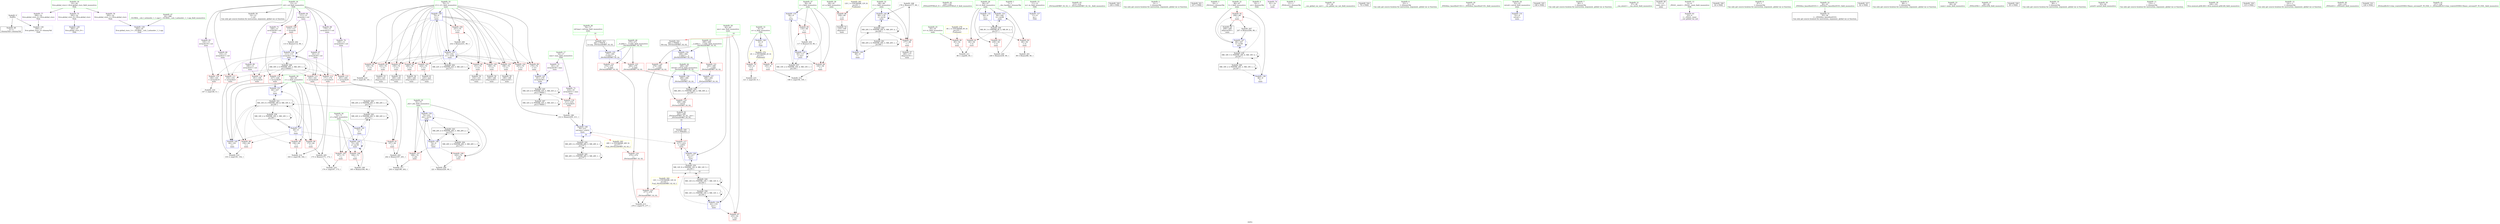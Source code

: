 digraph "SVFG" {
	label="SVFG";

	Node0x560ad7b80ac0 [shape=record,color=grey,label="{NodeID: 0\nNullPtr}"];
	Node0x560ad7b80ac0 -> Node0x560ad7ba68e0[style=solid];
	Node0x560ad7b80ac0 -> Node0x560ad7babd60[style=solid];
	Node0x560ad7bc6ec0 [shape=record,color=black,label="{NodeID: 263\nMR_24V_2 = PHI(MR_24V_3, MR_24V_1, )\npts\{73 \}\n}"];
	Node0x560ad7bc6ec0 -> Node0x560ad7bc05c0[style=dashed];
	Node0x560ad7bc6ec0 -> Node0x560ad7bc6ec0[style=dashed];
	Node0x560ad7ba61a0 [shape=record,color=red,label="{NodeID: 97\n159\<--70\n\<--i11\nmain\n}"];
	Node0x560ad7ba61a0 -> Node0x560ad7ba6f20[style=solid];
	Node0x560ad7b7ff70 [shape=record,color=green,label="{NodeID: 14\n8\<--10\nn\<--n_field_insensitive\nGlob }"];
	Node0x560ad7b7ff70 -> Node0x560ad7ba8260[style=solid];
	Node0x560ad7b7ff70 -> Node0x560ad7ba8330[style=solid];
	Node0x560ad7b7ff70 -> Node0x560ad7bab990[style=solid];
	Node0x560ad7ba5ce0 [shape=record,color=red,label="{NodeID: 111\n154\<--153\n\<--arrayidx21\nmain\n}"];
	Node0x560ad7ba5ce0 -> Node0x560ad7bb1900[style=solid];
	Node0x560ad7ba4700 [shape=record,color=green,label="{NodeID: 28\n60\<--61\na\<--a_field_insensitive\nmain\n}"];
	Node0x560ad7ba4700 -> Node0x560ad7ba88e0[style=solid];
	Node0x560ad7bb1600 [shape=record,color=grey,label="{NodeID: 208\n178 = Binary(177, 90, )\n}"];
	Node0x560ad7bb1600 -> Node0x560ad7bac750[style=solid];
	Node0x560ad7bab8c0 [shape=record,color=red,label="{NodeID: 125\n277\<--276\n\<--\n_ZSt3minIiERKT_S2_S2_\n}"];
	Node0x560ad7bab8c0 -> Node0x560ad7bb1d80[style=solid];
	Node0x560ad7ba5350 [shape=record,color=green,label="{NodeID: 42\n129\<--130\n_ZNSolsEPFRSoS_E\<--_ZNSolsEPFRSoS_E_field_insensitive\n}"];
	Node0x560ad7bac4e0 [shape=record,color=blue,label="{NodeID: 139\n68\<--9\nr\<--\nmain\n}"];
	Node0x560ad7bac4e0 -> Node0x560ad7bbf7c0[style=dashed];
	Node0x560ad7ba6ff0 [shape=record,color=black,label="{NodeID: 56\n169\<--168\nidxprom30\<--\nmain\n}"];
	Node0x560ad7bad040 [shape=record,color=blue,label="{NodeID: 153\n56\<--240\ntt\<--inc66\nmain\n}"];
	Node0x560ad7bad040 -> Node0x560ad7bc4bc0[style=dashed];
	Node0x560ad7ba7b50 [shape=record,color=purple,label="{NodeID: 70\n200\<--13\narrayidx45\<--col\nmain\n}"];
	Node0x560ad7ba7b50 -> Node0x560ad7bab120[style=solid];
	Node0x560ad7bc2dc0 [shape=record,color=black,label="{NodeID: 250\nMR_14V_8 = PHI(MR_14V_9, MR_14V_5, )\npts\{63 \}\n|{|<s3>10}}"];
	Node0x560ad7bc2dc0 -> Node0x560ad7bab240[style=dashed];
	Node0x560ad7bc2dc0 -> Node0x560ad7bacd00[style=dashed];
	Node0x560ad7bc2dc0 -> Node0x560ad7bb93c0[style=dashed];
	Node0x560ad7bc2dc0:s3 -> Node0x560ad7bbff60[style=dashed,color=red];
	Node0x560ad7ba8740 [shape=record,color=red,label="{NodeID: 84\n104\<--58\n\<--i\nmain\n}"];
	Node0x560ad7ba8740 -> Node0x560ad7bb1c00[style=solid];
	Node0x560ad7b7b440 [shape=record,color=green,label="{NodeID: 1\n7\<--1\n__dso_handle\<--dummyObj\nGlob }"];
	Node0x560ad7bc73c0 [shape=record,color=black,label="{NodeID: 264\nMR_26V_2 = PHI(MR_26V_3, MR_26V_1, )\npts\{75 \}\n}"];
	Node0x560ad7bc73c0 -> Node0x560ad7bc0ac0[style=dashed];
	Node0x560ad7bc73c0 -> Node0x560ad7bc73c0[style=dashed];
	Node0x560ad7ba6270 [shape=record,color=red,label="{NodeID: 98\n168\<--70\n\<--i11\nmain\n}"];
	Node0x560ad7ba6270 -> Node0x560ad7ba6ff0[style=solid];
	Node0x560ad7b8baf0 [shape=record,color=green,label="{NodeID: 15\n11\<--12\nm\<--m_field_insensitive\nGlob }"];
	Node0x560ad7b8baf0 -> Node0x560ad7baba60[style=solid];
	Node0x560ad7bcbbc0 [shape=record,color=yellow,style=double,label="{NodeID: 278\n6V_1 = ENCHI(MR_6V_0)\npts\{55 \}\nFun[main]}"];
	Node0x560ad7bcbbc0 -> Node0x560ad7ba8400[style=dashed];
	Node0x560ad7ba5db0 [shape=record,color=red,label="{NodeID: 112\n162\<--161\n\<--arrayidx26\nmain\n}"];
	Node0x560ad7ba5db0 -> Node0x560ad7bb1f00[style=solid];
	Node0x560ad7ba47d0 [shape=record,color=green,label="{NodeID: 29\n62\<--63\nans\<--ans_field_insensitive\nmain\n|{|<s3>10}}"];
	Node0x560ad7ba47d0 -> Node0x560ad7ba89b0[style=solid];
	Node0x560ad7ba47d0 -> Node0x560ad7bac270[style=solid];
	Node0x560ad7ba47d0 -> Node0x560ad7bacd00[style=solid];
	Node0x560ad7ba47d0:s3 -> Node0x560ad7bdf070[style=solid,color=red];
	Node0x560ad7bbff60 [shape=record,color=yellow,style=double,label="{NodeID: 292\n14V_1 = ENCHI(MR_14V_0)\npts\{63 \}\nFun[_ZSt3minIiERKT_S2_S2_]}"];
	Node0x560ad7bbff60 -> Node0x560ad7bab8c0[style=dashed];
	Node0x560ad7bb1780 [shape=record,color=grey,label="{NodeID: 209\n221 = Binary(220, 90, )\n}"];
	Node0x560ad7bb1780 -> Node0x560ad7bacdd0[style=solid];
	Node0x560ad7bab990 [shape=record,color=blue,label="{NodeID: 126\n8\<--9\nn\<--\nGlob }"];
	Node0x560ad7bab990 -> Node0x560ad7bcafc0[style=dashed];
	Node0x560ad7ba5450 [shape=record,color=green,label="{NodeID: 43\n215\<--216\n_ZSt3minIiERKT_S2_S2_\<--_ZSt3minIiERKT_S2_S2__field_insensitive\n}"];
	Node0x560ad7bac5b0 [shape=record,color=blue,label="{NodeID: 140\n70\<--9\ni11\<--\nmain\n}"];
	Node0x560ad7bac5b0 -> Node0x560ad7ba8f60[style=dashed];
	Node0x560ad7bac5b0 -> Node0x560ad7ba9030[style=dashed];
	Node0x560ad7bac5b0 -> Node0x560ad7ba60d0[style=dashed];
	Node0x560ad7bac5b0 -> Node0x560ad7ba61a0[style=dashed];
	Node0x560ad7bac5b0 -> Node0x560ad7ba6270[style=dashed];
	Node0x560ad7bac5b0 -> Node0x560ad7ba6340[style=dashed];
	Node0x560ad7bac5b0 -> Node0x560ad7ba6410[style=dashed];
	Node0x560ad7bac5b0 -> Node0x560ad7ba64e0[style=dashed];
	Node0x560ad7bac5b0 -> Node0x560ad7ba65b0[style=dashed];
	Node0x560ad7bac5b0 -> Node0x560ad7ba6680[style=dashed];
	Node0x560ad7bac5b0 -> Node0x560ad7ba6750[style=dashed];
	Node0x560ad7bac5b0 -> Node0x560ad7bacf70[style=dashed];
	Node0x560ad7bac5b0 -> Node0x560ad7bc69c0[style=dashed];
	Node0x560ad7ba70c0 [shape=record,color=black,label="{NodeID: 57\n180\<--177\nidxprom35\<--\nmain\n}"];
	Node0x560ad7bde630 [shape=record,color=black,label="{NodeID: 320\n236 = PHI()\n}"];
	Node0x560ad7bad110 [shape=record,color=blue,label="{NodeID: 154\n268\<--264\n__a.addr\<--__a\n_ZSt3minIiERKT_S2_S2_\n}"];
	Node0x560ad7bad110 -> Node0x560ad7bab4b0[style=dashed];
	Node0x560ad7bad110 -> Node0x560ad7bab580[style=dashed];
	Node0x560ad7ba7c20 [shape=record,color=purple,label="{NodeID: 71\n226\<--13\narrayidx58\<--col\nmain\n}"];
	Node0x560ad7ba7c20 -> Node0x560ad7bab310[style=solid];
	Node0x560ad7ba8810 [shape=record,color=red,label="{NodeID: 85\n116\<--58\n\<--i\nmain\n}"];
	Node0x560ad7ba8810 -> Node0x560ad7bb1000[style=solid];
	Node0x560ad7b9e680 [shape=record,color=green,label="{NodeID: 2\n9\<--1\n\<--dummyObj\nCan only get source location for instruction, argument, global var or function.}"];
	Node0x560ad7bc78c0 [shape=record,color=black,label="{NodeID: 265\nMR_28V_2 = PHI(MR_28V_3, MR_28V_1, )\npts\{77 \}\n}"];
	Node0x560ad7bc78c0 -> Node0x560ad7bc0fc0[style=dashed];
	Node0x560ad7bc78c0 -> Node0x560ad7bc78c0[style=dashed];
	Node0x560ad7ba6340 [shape=record,color=red,label="{NodeID: 99\n176\<--70\n\<--i11\nmain\n}"];
	Node0x560ad7ba6340 -> Node0x560ad7bac820[style=solid];
	Node0x560ad7b8bbf0 [shape=record,color=green,label="{NodeID: 16\n13\<--15\ncol\<--col_field_insensitive\nGlob }"];
	Node0x560ad7b8bbf0 -> Node0x560ad7ba6ab0[style=solid];
	Node0x560ad7b8bbf0 -> Node0x560ad7ba7670[style=solid];
	Node0x560ad7b8bbf0 -> Node0x560ad7ba7740[style=solid];
	Node0x560ad7b8bbf0 -> Node0x560ad7ba7810[style=solid];
	Node0x560ad7b8bbf0 -> Node0x560ad7ba78e0[style=solid];
	Node0x560ad7b8bbf0 -> Node0x560ad7ba79b0[style=solid];
	Node0x560ad7b8bbf0 -> Node0x560ad7ba7a80[style=solid];
	Node0x560ad7b8bbf0 -> Node0x560ad7ba7b50[style=solid];
	Node0x560ad7b8bbf0 -> Node0x560ad7ba7c20[style=solid];
	Node0x560ad7ba5e80 [shape=record,color=red,label="{NodeID: 113\n171\<--170\n\<--arrayidx31\nmain\n}"];
	Node0x560ad7ba5e80 -> Node0x560ad7bb1180[style=solid];
	Node0x560ad7ba48a0 [shape=record,color=green,label="{NodeID: 30\n64\<--65\nc\<--c_field_insensitive\nmain\n}"];
	Node0x560ad7ba48a0 -> Node0x560ad7ba8a80[style=solid];
	Node0x560ad7ba48a0 -> Node0x560ad7ba8b50[style=solid];
	Node0x560ad7ba48a0 -> Node0x560ad7ba8c20[style=solid];
	Node0x560ad7ba48a0 -> Node0x560ad7ba8cf0[style=solid];
	Node0x560ad7ba48a0 -> Node0x560ad7bac340[style=solid];
	Node0x560ad7ba48a0 -> Node0x560ad7bac9c0[style=solid];
	Node0x560ad7ba48a0 -> Node0x560ad7bacea0[style=solid];
	Node0x560ad7bc0070 [shape=record,color=yellow,style=double,label="{NodeID: 293\n28V_1 = ENCHI(MR_28V_0)\npts\{77 \}\nFun[_ZSt3minIiERKT_S2_S2_]}"];
	Node0x560ad7bc0070 -> Node0x560ad7bab7f0[style=dashed];
	Node0x560ad7bb1900 [shape=record,color=grey,label="{NodeID: 210\n155 = cmp(150, 154, )\n}"];
	Node0x560ad7baba60 [shape=record,color=blue,label="{NodeID: 127\n11\<--9\nm\<--\nGlob }"];
	Node0x560ad7ba5550 [shape=record,color=green,label="{NodeID: 44\n266\<--267\nretval\<--retval_field_insensitive\n_ZSt3minIiERKT_S2_S2_\n}"];
	Node0x560ad7ba5550 -> Node0x560ad7bab3e0[style=solid];
	Node0x560ad7ba5550 -> Node0x560ad7bad2b0[style=solid];
	Node0x560ad7ba5550 -> Node0x560ad7bad380[style=solid];
	Node0x560ad7bac680 [shape=record,color=blue,label="{NodeID: 141\n72\<--9\nj\<--\nmain\n}"];
	Node0x560ad7bac680 -> Node0x560ad7ba6820[style=dashed];
	Node0x560ad7bac680 -> Node0x560ad7ba58d0[style=dashed];
	Node0x560ad7bac680 -> Node0x560ad7bac8f0[style=dashed];
	Node0x560ad7bac680 -> Node0x560ad7bc05c0[style=dashed];
	Node0x560ad7ba7190 [shape=record,color=black,label="{NodeID: 58\n189\<--188\nidxprom40\<--\nmain\n}"];
	Node0x560ad7bdefa0 [shape=record,color=black,label="{NodeID: 321\n237 = PHI()\n}"];
	Node0x560ad7bad1e0 [shape=record,color=blue,label="{NodeID: 155\n270\<--265\n__b.addr\<--__b\n_ZSt3minIiERKT_S2_S2_\n}"];
	Node0x560ad7bad1e0 -> Node0x560ad7bab650[style=dashed];
	Node0x560ad7bad1e0 -> Node0x560ad7bab720[style=dashed];
	Node0x560ad7ba7cf0 [shape=record,color=purple,label="{NodeID: 72\n181\<--16\narrayidx36\<--mas\nmain\n}"];
	Node0x560ad7ba7cf0 -> Node0x560ad7bac820[style=solid];
	Node0x560ad7ba88e0 [shape=record,color=red,label="{NodeID: 86\n109\<--60\n\<--a\nmain\n}"];
	Node0x560ad7ba88e0 -> Node0x560ad7ba6cb0[style=solid];
	Node0x560ad7b7fbf0 [shape=record,color=green,label="{NodeID: 3\n18\<--1\n_ZSt3cin\<--dummyObj\nGlob }"];
	Node0x560ad7bc7dc0 [shape=record,color=black,label="{NodeID: 266\nMR_30V_2 = PHI(MR_30V_3, MR_30V_1, )\npts\{150000 \}\n}"];
	Node0x560ad7bc7dc0 -> Node0x560ad7ba5b40[style=dashed];
	Node0x560ad7bc7dc0 -> Node0x560ad7ba5c10[style=dashed];
	Node0x560ad7bc7dc0 -> Node0x560ad7ba5ce0[style=dashed];
	Node0x560ad7bc7dc0 -> Node0x560ad7ba5db0[style=dashed];
	Node0x560ad7bc7dc0 -> Node0x560ad7ba5e80[style=dashed];
	Node0x560ad7bc7dc0 -> Node0x560ad7ba5f50[style=dashed];
	Node0x560ad7bc7dc0 -> Node0x560ad7bab120[style=dashed];
	Node0x560ad7bc7dc0 -> Node0x560ad7bab310[style=dashed];
	Node0x560ad7bc7dc0 -> Node0x560ad7bac0d0[style=dashed];
	Node0x560ad7bc7dc0 -> Node0x560ad7bc7dc0[style=dashed];
	Node0x560ad7ba6410 [shape=record,color=red,label="{NodeID: 100\n188\<--70\n\<--i11\nmain\n}"];
	Node0x560ad7ba6410 -> Node0x560ad7ba7190[style=solid];
	Node0x560ad7b8bcf0 [shape=record,color=green,label="{NodeID: 17\n16\<--17\nmas\<--mas_field_insensitive\nGlob }"];
	Node0x560ad7b8bcf0 -> Node0x560ad7ba7cf0[style=solid];
	Node0x560ad7b8bcf0 -> Node0x560ad7ba7dc0[style=solid];
	Node0x560ad7ba5f50 [shape=record,color=red,label="{NodeID: 114\n191\<--190\n\<--arrayidx41\nmain\n}"];
	Node0x560ad7ba5f50 -> Node0x560ad7bac9c0[style=solid];
	Node0x560ad7ba4970 [shape=record,color=green,label="{NodeID: 31\n66\<--67\nl\<--l_field_insensitive\nmain\n}"];
	Node0x560ad7ba4970 -> Node0x560ad7ba8dc0[style=solid];
	Node0x560ad7ba4970 -> Node0x560ad7bac410[style=solid];
	Node0x560ad7ba4970 -> Node0x560ad7bacb60[style=solid];
	Node0x560ad7bb1a80 [shape=record,color=grey,label="{NodeID: 211\n86 = cmp(84, 85, )\n}"];
	Node0x560ad7babb60 [shape=record,color=blue,label="{NodeID: 128\n292\<--23\nllvm.global_ctors_0\<--\nGlob }"];
	Node0x560ad7ba5620 [shape=record,color=green,label="{NodeID: 45\n268\<--269\n__a.addr\<--__a.addr_field_insensitive\n_ZSt3minIiERKT_S2_S2_\n}"];
	Node0x560ad7ba5620 -> Node0x560ad7bab4b0[style=solid];
	Node0x560ad7ba5620 -> Node0x560ad7bab580[style=solid];
	Node0x560ad7ba5620 -> Node0x560ad7bad110[style=solid];
	Node0x560ad7bac750 [shape=record,color=blue,label="{NodeID: 142\n68\<--178\nr\<--inc34\nmain\n}"];
	Node0x560ad7bac750 -> Node0x560ad7ba8e90[style=dashed];
	Node0x560ad7bac750 -> Node0x560ad7bac750[style=dashed];
	Node0x560ad7bac750 -> Node0x560ad7bbf7c0[style=dashed];
	Node0x560ad7ba7260 [shape=record,color=black,label="{NodeID: 59\n199\<--198\nidxprom44\<--\nmain\n}"];
	Node0x560ad7bdf070 [shape=record,color=black,label="{NodeID: 322\n264 = PHI(62, )\n0th arg _ZSt3minIiERKT_S2_S2_ }"];
	Node0x560ad7bdf070 -> Node0x560ad7bad110[style=solid];
	Node0x560ad7bbf2c0 [shape=record,color=black,label="{NodeID: 239\nMR_18V_5 = PHI(MR_18V_6, MR_18V_4, )\npts\{67 \}\n}"];
	Node0x560ad7bbf2c0 -> Node0x560ad7ba8dc0[style=dashed];
	Node0x560ad7bbf2c0 -> Node0x560ad7bacb60[style=dashed];
	Node0x560ad7bbf2c0 -> Node0x560ad7bbf2c0[style=dashed];
	Node0x560ad7bbf2c0 -> Node0x560ad7bc5fc0[style=dashed];
	Node0x560ad7bad2b0 [shape=record,color=blue,label="{NodeID: 156\n266\<--280\nretval\<--\n_ZSt3minIiERKT_S2_S2_\n}"];
	Node0x560ad7bad2b0 -> Node0x560ad7bc28c0[style=dashed];
	Node0x560ad7ba7dc0 [shape=record,color=purple,label="{NodeID: 73\n210\<--16\narrayidx51\<--mas\nmain\n}"];
	Node0x560ad7ba7dc0 -> Node0x560ad7bab1b0[style=solid];
	Node0x560ad7ba89b0 [shape=record,color=red,label="{NodeID: 87\n235\<--62\n\<--ans\nmain\n}"];
	Node0x560ad7b7fc80 [shape=record,color=green,label="{NodeID: 4\n19\<--1\n.str\<--dummyObj\nGlob }"];
	Node0x560ad7bc82c0 [shape=record,color=black,label="{NodeID: 267\nMR_32V_2 = PHI(MR_32V_3, MR_32V_1, )\npts\{170000 \}\n}"];
	Node0x560ad7bc82c0 -> Node0x560ad7bc14c0[style=dashed];
	Node0x560ad7bc82c0 -> Node0x560ad7bc82c0[style=dashed];
	Node0x560ad7ba64e0 [shape=record,color=red,label="{NodeID: 101\n198\<--70\n\<--i11\nmain\n}"];
	Node0x560ad7ba64e0 -> Node0x560ad7ba7260[style=solid];
	Node0x560ad7b8bdf0 [shape=record,color=green,label="{NodeID: 18\n22\<--26\nllvm.global_ctors\<--llvm.global_ctors_field_insensitive\nGlob }"];
	Node0x560ad7b8bdf0 -> Node0x560ad7ba7f60[style=solid];
	Node0x560ad7b8bdf0 -> Node0x560ad7ba8060[style=solid];
	Node0x560ad7b8bdf0 -> Node0x560ad7ba8160[style=solid];
	Node0x560ad7bcbe60 [shape=record,color=yellow,style=double,label="{NodeID: 281\n12V_1 = ENCHI(MR_12V_0)\npts\{61 \}\nFun[main]}"];
	Node0x560ad7bcbe60 -> Node0x560ad7ba88e0[style=dashed];
	Node0x560ad7ba99f0 [shape=record,color=grey,label="{NodeID: 198\n212 = Binary(205, 211, )\n}"];
	Node0x560ad7ba99f0 -> Node0x560ad7bacc30[style=solid];
	Node0x560ad7bab120 [shape=record,color=red,label="{NodeID: 115\n201\<--200\n\<--arrayidx45\nmain\n}"];
	Node0x560ad7bab120 -> Node0x560ad7bb0e80[style=solid];
	Node0x560ad7ba4a40 [shape=record,color=green,label="{NodeID: 32\n68\<--69\nr\<--r_field_insensitive\nmain\n}"];
	Node0x560ad7ba4a40 -> Node0x560ad7ba8e90[style=solid];
	Node0x560ad7ba4a40 -> Node0x560ad7bac4e0[style=solid];
	Node0x560ad7ba4a40 -> Node0x560ad7bac750[style=solid];
	Node0x560ad7bb1c00 [shape=record,color=grey,label="{NodeID: 212\n106 = cmp(104, 105, )\n}"];
	Node0x560ad7babc60 [shape=record,color=blue,label="{NodeID: 129\n293\<--24\nllvm.global_ctors_1\<--_GLOBAL__sub_I_ashmelev_1_1.cpp\nGlob }"];
	Node0x560ad7ba56f0 [shape=record,color=green,label="{NodeID: 46\n270\<--271\n__b.addr\<--__b.addr_field_insensitive\n_ZSt3minIiERKT_S2_S2_\n}"];
	Node0x560ad7ba56f0 -> Node0x560ad7bab650[style=solid];
	Node0x560ad7ba56f0 -> Node0x560ad7bab720[style=solid];
	Node0x560ad7ba56f0 -> Node0x560ad7bad1e0[style=solid];
	Node0x560ad7bac820 [shape=record,color=blue,label="{NodeID: 143\n181\<--176\narrayidx36\<--\nmain\n}"];
	Node0x560ad7bac820 -> Node0x560ad7bac820[style=dashed];
	Node0x560ad7bac820 -> Node0x560ad7bc14c0[style=dashed];
	Node0x560ad7ba7330 [shape=record,color=black,label="{NodeID: 60\n209\<--206\nidxprom50\<--\nmain\n}"];
	Node0x560ad7bdf230 [shape=record,color=black,label="{NodeID: 323\n265 = PHI(76, )\n1st arg _ZSt3minIiERKT_S2_S2_ }"];
	Node0x560ad7bdf230 -> Node0x560ad7bad1e0[style=solid];
	Node0x560ad7bbf7c0 [shape=record,color=black,label="{NodeID: 240\nMR_20V_5 = PHI(MR_20V_6, MR_20V_4, )\npts\{69 \}\n}"];
	Node0x560ad7bbf7c0 -> Node0x560ad7ba8e90[style=dashed];
	Node0x560ad7bbf7c0 -> Node0x560ad7bac750[style=dashed];
	Node0x560ad7bbf7c0 -> Node0x560ad7bbf7c0[style=dashed];
	Node0x560ad7bbf7c0 -> Node0x560ad7bc64c0[style=dashed];
	Node0x560ad7bad380 [shape=record,color=blue,label="{NodeID: 157\n266\<--283\nretval\<--\n_ZSt3minIiERKT_S2_S2_\n}"];
	Node0x560ad7bad380 -> Node0x560ad7bc28c0[style=dashed];
	Node0x560ad7ba7e90 [shape=record,color=purple,label="{NodeID: 74\n91\<--19\n\<--.str\nmain\n}"];
	Node0x560ad7ba8a80 [shape=record,color=red,label="{NodeID: 88\n150\<--64\n\<--c\nmain\n}"];
	Node0x560ad7ba8a80 -> Node0x560ad7bb1900[style=solid];
	Node0x560ad7b80130 [shape=record,color=green,label="{NodeID: 5\n21\<--1\n_ZSt4cout\<--dummyObj\nGlob }"];
	Node0x560ad7ba65b0 [shape=record,color=red,label="{NodeID: 102\n205\<--70\n\<--i11\nmain\n}"];
	Node0x560ad7ba65b0 -> Node0x560ad7ba99f0[style=solid];
	Node0x560ad7b8bef0 [shape=record,color=green,label="{NodeID: 19\n27\<--28\n__cxx_global_var_init\<--__cxx_global_var_init_field_insensitive\n}"];
	Node0x560ad7ba9b70 [shape=record,color=grey,label="{NodeID: 199\n185 = Binary(184, 90, )\n}"];
	Node0x560ad7ba9b70 -> Node0x560ad7bac8f0[style=solid];
	Node0x560ad7bab1b0 [shape=record,color=red,label="{NodeID: 116\n211\<--210\n\<--arrayidx51\nmain\n}"];
	Node0x560ad7bab1b0 -> Node0x560ad7ba99f0[style=solid];
	Node0x560ad7ba4b10 [shape=record,color=green,label="{NodeID: 33\n70\<--71\ni11\<--i11_field_insensitive\nmain\n}"];
	Node0x560ad7ba4b10 -> Node0x560ad7ba8f60[style=solid];
	Node0x560ad7ba4b10 -> Node0x560ad7ba9030[style=solid];
	Node0x560ad7ba4b10 -> Node0x560ad7ba60d0[style=solid];
	Node0x560ad7ba4b10 -> Node0x560ad7ba61a0[style=solid];
	Node0x560ad7ba4b10 -> Node0x560ad7ba6270[style=solid];
	Node0x560ad7ba4b10 -> Node0x560ad7ba6340[style=solid];
	Node0x560ad7ba4b10 -> Node0x560ad7ba6410[style=solid];
	Node0x560ad7ba4b10 -> Node0x560ad7ba64e0[style=solid];
	Node0x560ad7ba4b10 -> Node0x560ad7ba65b0[style=solid];
	Node0x560ad7ba4b10 -> Node0x560ad7ba6680[style=solid];
	Node0x560ad7ba4b10 -> Node0x560ad7ba6750[style=solid];
	Node0x560ad7ba4b10 -> Node0x560ad7bac5b0[style=solid];
	Node0x560ad7ba4b10 -> Node0x560ad7bacf70[style=solid];
	Node0x560ad7bb1d80 [shape=record,color=grey,label="{NodeID: 213\n278 = cmp(275, 277, )\n}"];
	Node0x560ad7babd60 [shape=record,color=blue, style = dotted,label="{NodeID: 130\n294\<--3\nllvm.global_ctors_2\<--dummyVal\nGlob }"];
	Node0x560ad7ba57c0 [shape=record,color=green,label="{NodeID: 47\n24\<--288\n_GLOBAL__sub_I_ashmelev_1_1.cpp\<--_GLOBAL__sub_I_ashmelev_1_1.cpp_field_insensitive\n}"];
	Node0x560ad7ba57c0 -> Node0x560ad7babc60[style=solid];
	Node0x560ad7bac8f0 [shape=record,color=blue,label="{NodeID: 144\n72\<--185\nj\<--inc38\nmain\n}"];
	Node0x560ad7bac8f0 -> Node0x560ad7ba6820[style=dashed];
	Node0x560ad7bac8f0 -> Node0x560ad7ba58d0[style=dashed];
	Node0x560ad7bac8f0 -> Node0x560ad7bac8f0[style=dashed];
	Node0x560ad7bac8f0 -> Node0x560ad7bc05c0[style=dashed];
	Node0x560ad7ba7400 [shape=record,color=black,label="{NodeID: 61\n225\<--224\nidxprom57\<--\nmain\n}"];
	Node0x560ad7bdf780 [shape=record,color=black,label="{NodeID: 324\n79 = PHI()\n}"];
	Node0x560ad7ba7f60 [shape=record,color=purple,label="{NodeID: 75\n292\<--22\nllvm.global_ctors_0\<--llvm.global_ctors\nGlob }"];
	Node0x560ad7ba7f60 -> Node0x560ad7babb60[style=solid];
	Node0x560ad7ba8b50 [shape=record,color=red,label="{NodeID: 89\n158\<--64\n\<--c\nmain\n}"];
	Node0x560ad7ba8b50 -> Node0x560ad7bb1f00[style=solid];
	Node0x560ad7b801c0 [shape=record,color=green,label="{NodeID: 6\n23\<--1\n\<--dummyObj\nCan only get source location for instruction, argument, global var or function.}"];
	Node0x560ad7ba6680 [shape=record,color=red,label="{NodeID: 103\n224\<--70\n\<--i11\nmain\n}"];
	Node0x560ad7ba6680 -> Node0x560ad7ba7400[style=solid];
	Node0x560ad7b8bff0 [shape=record,color=green,label="{NodeID: 20\n31\<--32\n_ZNSt8ios_base4InitC1Ev\<--_ZNSt8ios_base4InitC1Ev_field_insensitive\n}"];
	Node0x560ad7ba9cf0 [shape=record,color=grey,label="{NodeID: 200\n240 = Binary(239, 90, )\n}"];
	Node0x560ad7ba9cf0 -> Node0x560ad7bad040[style=solid];
	Node0x560ad7bab240 [shape=record,color=red,label="{NodeID: 117\n217\<--214\n\<--call53\nmain\n}"];
	Node0x560ad7bab240 -> Node0x560ad7bacd00[style=solid];
	Node0x560ad7ba4be0 [shape=record,color=green,label="{NodeID: 34\n72\<--73\nj\<--j_field_insensitive\nmain\n}"];
	Node0x560ad7ba4be0 -> Node0x560ad7ba6820[style=solid];
	Node0x560ad7ba4be0 -> Node0x560ad7ba58d0[style=solid];
	Node0x560ad7ba4be0 -> Node0x560ad7bac680[style=solid];
	Node0x560ad7ba4be0 -> Node0x560ad7bac8f0[style=solid];
	Node0x560ad7bb1f00 [shape=record,color=grey,label="{NodeID: 214\n163 = cmp(158, 162, )\n}"];
	Node0x560ad7babe60 [shape=record,color=blue,label="{NodeID: 131\n52\<--9\nretval\<--\nmain\n}"];
	Node0x560ad7ba68e0 [shape=record,color=black,label="{NodeID: 48\n2\<--3\ndummyVal\<--dummyVal\n}"];
	Node0x560ad7bac9c0 [shape=record,color=blue,label="{NodeID: 145\n64\<--191\nc\<--\nmain\n}"];
	Node0x560ad7bac9c0 -> Node0x560ad7bb98c0[style=dashed];
	Node0x560ad7ba74d0 [shape=record,color=black,label="{NodeID: 62\n263\<--286\n_ZSt3minIiERKT_S2_S2__ret\<--\n_ZSt3minIiERKT_S2_S2_\n|{<s0>10}}"];
	Node0x560ad7ba74d0:s0 -> Node0x560ad7bdfc80[style=solid,color=blue];
	Node0x560ad7bdf880 [shape=record,color=black,label="{NodeID: 325\n108 = PHI()\n}"];
	Node0x560ad7bc05c0 [shape=record,color=black,label="{NodeID: 242\nMR_24V_4 = PHI(MR_24V_5, MR_24V_2, )\npts\{73 \}\n}"];
	Node0x560ad7bc05c0 -> Node0x560ad7bac680[style=dashed];
	Node0x560ad7bc05c0 -> Node0x560ad7bc05c0[style=dashed];
	Node0x560ad7bc05c0 -> Node0x560ad7bc6ec0[style=dashed];
	Node0x560ad7ba8060 [shape=record,color=purple,label="{NodeID: 76\n293\<--22\nllvm.global_ctors_1\<--llvm.global_ctors\nGlob }"];
	Node0x560ad7ba8060 -> Node0x560ad7babc60[style=solid];
	Node0x560ad7bc4bc0 [shape=record,color=black,label="{NodeID: 256\nMR_8V_3 = PHI(MR_8V_4, MR_8V_2, )\npts\{57 \}\n}"];
	Node0x560ad7bc4bc0 -> Node0x560ad7ba84d0[style=dashed];
	Node0x560ad7bc4bc0 -> Node0x560ad7ba85a0[style=dashed];
	Node0x560ad7bc4bc0 -> Node0x560ad7ba8670[style=dashed];
	Node0x560ad7bc4bc0 -> Node0x560ad7bad040[style=dashed];
	Node0x560ad7ba8c20 [shape=record,color=red,label="{NodeID: 90\n172\<--64\n\<--c\nmain\n}"];
	Node0x560ad7ba8c20 -> Node0x560ad7bb1180[style=solid];
	Node0x560ad7b80250 [shape=record,color=green,label="{NodeID: 7\n90\<--1\n\<--dummyObj\nCan only get source location for instruction, argument, global var or function.}"];
	Node0x560ad7ba6750 [shape=record,color=red,label="{NodeID: 104\n231\<--70\n\<--i11\nmain\n}"];
	Node0x560ad7ba6750 -> Node0x560ad7bb1300[style=solid];
	Node0x560ad7ba4210 [shape=record,color=green,label="{NodeID: 21\n37\<--38\n__cxa_atexit\<--__cxa_atexit_field_insensitive\n}"];
	Node0x560ad7ba9e70 [shape=record,color=grey,label="{NodeID: 201\n89 = Binary(88, 90, )\n}"];
	Node0x560ad7bab310 [shape=record,color=red,label="{NodeID: 118\n227\<--226\n\<--arrayidx58\nmain\n}"];
	Node0x560ad7bab310 -> Node0x560ad7bacea0[style=solid];
	Node0x560ad7ba4cb0 [shape=record,color=green,label="{NodeID: 35\n74\<--75\nj42\<--j42_field_insensitive\nmain\n}"];
	Node0x560ad7ba4cb0 -> Node0x560ad7ba59a0[style=solid];
	Node0x560ad7ba4cb0 -> Node0x560ad7ba5a70[style=solid];
	Node0x560ad7ba4cb0 -> Node0x560ad7baca90[style=solid];
	Node0x560ad7ba4cb0 -> Node0x560ad7bacdd0[style=solid];
	Node0x560ad7bb2080 [shape=record,color=grey,label="{NodeID: 215\n121 = cmp(120, 9, )\n}"];
	Node0x560ad7babf30 [shape=record,color=blue,label="{NodeID: 132\n56\<--9\ntt\<--\nmain\n}"];
	Node0x560ad7babf30 -> Node0x560ad7bc4bc0[style=dashed];
	Node0x560ad7ba69e0 [shape=record,color=black,label="{NodeID: 49\n51\<--9\nmain_ret\<--\nmain\n}"];
	Node0x560ad7baca90 [shape=record,color=blue,label="{NodeID: 146\n74\<--9\nj42\<--\nmain\n}"];
	Node0x560ad7baca90 -> Node0x560ad7ba59a0[style=dashed];
	Node0x560ad7baca90 -> Node0x560ad7ba5a70[style=dashed];
	Node0x560ad7baca90 -> Node0x560ad7bacdd0[style=dashed];
	Node0x560ad7baca90 -> Node0x560ad7bc0ac0[style=dashed];
	Node0x560ad7ba75a0 [shape=record,color=purple,label="{NodeID: 63\n33\<--4\n\<--_ZStL8__ioinit\n__cxx_global_var_init\n}"];
	Node0x560ad7bdf980 [shape=record,color=black,label="{NodeID: 326\n34 = PHI()\n}"];
	Node0x560ad7bc0ac0 [shape=record,color=black,label="{NodeID: 243\nMR_26V_4 = PHI(MR_26V_5, MR_26V_2, )\npts\{75 \}\n}"];
	Node0x560ad7bc0ac0 -> Node0x560ad7baca90[style=dashed];
	Node0x560ad7bc0ac0 -> Node0x560ad7bc0ac0[style=dashed];
	Node0x560ad7bc0ac0 -> Node0x560ad7bc73c0[style=dashed];
	Node0x560ad7ba8160 [shape=record,color=purple,label="{NodeID: 77\n294\<--22\nllvm.global_ctors_2\<--llvm.global_ctors\nGlob }"];
	Node0x560ad7ba8160 -> Node0x560ad7babd60[style=solid];
	Node0x560ad7bc50c0 [shape=record,color=black,label="{NodeID: 257\nMR_10V_2 = PHI(MR_10V_4, MR_10V_1, )\npts\{59 \}\n}"];
	Node0x560ad7bc50c0 -> Node0x560ad7bac000[style=dashed];
	Node0x560ad7ba8cf0 [shape=record,color=red,label="{NodeID: 91\n197\<--64\n\<--c\nmain\n}"];
	Node0x560ad7ba8cf0 -> Node0x560ad7bb0e80[style=solid];
	Node0x560ad7b803d0 [shape=record,color=green,label="{NodeID: 8\n97\<--1\n\<--dummyObj\nCan only get source location for instruction, argument, global var or function.}"];
	Node0x560ad7ba6820 [shape=record,color=red,label="{NodeID: 105\n167\<--72\n\<--j\nmain\n}"];
	Node0x560ad7ba6820 -> Node0x560ad7bb2500[style=solid];
	Node0x560ad7ba42a0 [shape=record,color=green,label="{NodeID: 22\n36\<--42\n_ZNSt8ios_base4InitD1Ev\<--_ZNSt8ios_base4InitD1Ev_field_insensitive\n}"];
	Node0x560ad7ba42a0 -> Node0x560ad7ba6bb0[style=solid];
	Node0x560ad7ba9ff0 [shape=record,color=grey,label="{NodeID: 202\n113 = Binary(112, 90, )\n}"];
	Node0x560ad7ba9ff0 -> Node0x560ad7bac0d0[style=solid];
	Node0x560ad7bab3e0 [shape=record,color=red,label="{NodeID: 119\n286\<--266\n\<--retval\n_ZSt3minIiERKT_S2_S2_\n}"];
	Node0x560ad7bab3e0 -> Node0x560ad7ba74d0[style=solid];
	Node0x560ad7ba4d80 [shape=record,color=green,label="{NodeID: 36\n76\<--77\nref.tmp\<--ref.tmp_field_insensitive\nmain\n|{|<s1>10}}"];
	Node0x560ad7ba4d80 -> Node0x560ad7bacc30[style=solid];
	Node0x560ad7ba4d80:s1 -> Node0x560ad7bdf230[style=solid,color=red];
	Node0x560ad7bb2200 [shape=record,color=grey,label="{NodeID: 216\n147 = cmp(146, 9, )\n}"];
	Node0x560ad7bac000 [shape=record,color=blue,label="{NodeID: 133\n58\<--9\ni\<--\nmain\n}"];
	Node0x560ad7bac000 -> Node0x560ad7ba8740[style=dashed];
	Node0x560ad7bac000 -> Node0x560ad7ba8810[style=dashed];
	Node0x560ad7bac000 -> Node0x560ad7bac1a0[style=dashed];
	Node0x560ad7bac000 -> Node0x560ad7bc50c0[style=dashed];
	Node0x560ad7ba6ab0 [shape=record,color=black,label="{NodeID: 50\n14\<--13\n\<--col\nCan only get source location for instruction, argument, global var or function.}"];
	Node0x560ad7bacb60 [shape=record,color=blue,label="{NodeID: 147\n66\<--207\nl\<--inc49\nmain\n}"];
	Node0x560ad7bacb60 -> Node0x560ad7ba8dc0[style=dashed];
	Node0x560ad7bacb60 -> Node0x560ad7bacb60[style=dashed];
	Node0x560ad7bacb60 -> Node0x560ad7bbf2c0[style=dashed];
	Node0x560ad7ba7670 [shape=record,color=purple,label="{NodeID: 64\n111\<--13\narrayidx\<--col\nmain\n}"];
	Node0x560ad7ba7670 -> Node0x560ad7ba5b40[style=solid];
	Node0x560ad7ba7670 -> Node0x560ad7bac0d0[style=solid];
	Node0x560ad7bdfa80 [shape=record,color=black,label="{NodeID: 327\n92 = PHI()\n}"];
	Node0x560ad7bc0fc0 [shape=record,color=black,label="{NodeID: 244\nMR_28V_4 = PHI(MR_28V_5, MR_28V_2, )\npts\{77 \}\n}"];
	Node0x560ad7bc0fc0 -> Node0x560ad7bacc30[style=dashed];
	Node0x560ad7bc0fc0 -> Node0x560ad7bc0fc0[style=dashed];
	Node0x560ad7bc0fc0 -> Node0x560ad7bc78c0[style=dashed];
	Node0x560ad7ba8260 [shape=record,color=red,label="{NodeID: 78\n105\<--8\n\<--n\nmain\n}"];
	Node0x560ad7ba8260 -> Node0x560ad7bb1c00[style=solid];
	Node0x560ad7bc55c0 [shape=record,color=black,label="{NodeID: 258\nMR_14V_2 = PHI(MR_14V_3, MR_14V_1, )\npts\{63 \}\n}"];
	Node0x560ad7bc55c0 -> Node0x560ad7bac270[style=dashed];
	Node0x560ad7bc55c0 -> Node0x560ad7bc55c0[style=dashed];
	Node0x560ad7ba8dc0 [shape=record,color=red,label="{NodeID: 92\n206\<--66\n\<--l\nmain\n}"];
	Node0x560ad7ba8dc0 -> Node0x560ad7ba7330[style=solid];
	Node0x560ad7ba8dc0 -> Node0x560ad7bb1480[style=solid];
	Node0x560ad7b80460 [shape=record,color=green,label="{NodeID: 9\n98\<--1\n\<--dummyObj\nCan only get source location for instruction, argument, global var or function.}"];
	Node0x560ad7ba58d0 [shape=record,color=red,label="{NodeID: 106\n184\<--72\n\<--j\nmain\n}"];
	Node0x560ad7ba58d0 -> Node0x560ad7ba9b70[style=solid];
	Node0x560ad7ba4330 [shape=record,color=green,label="{NodeID: 23\n49\<--50\nmain\<--main_field_insensitive\n}"];
	Node0x560ad7bb0e80 [shape=record,color=grey,label="{NodeID: 203\n202 = Binary(197, 201, )\n}"];
	Node0x560ad7bb0e80 -> Node0x560ad7bb2380[style=solid];
	Node0x560ad7bab4b0 [shape=record,color=red,label="{NodeID: 120\n276\<--268\n\<--__a.addr\n_ZSt3minIiERKT_S2_S2_\n}"];
	Node0x560ad7bab4b0 -> Node0x560ad7bab8c0[style=solid];
	Node0x560ad7ba4e50 [shape=record,color=green,label="{NodeID: 37\n80\<--81\n_ZNSirsERi\<--_ZNSirsERi_field_insensitive\n}"];
	Node0x560ad7bb2380 [shape=record,color=grey,label="{NodeID: 217\n203 = cmp(196, 202, )\n}"];
	Node0x560ad7bac0d0 [shape=record,color=blue,label="{NodeID: 134\n111\<--113\narrayidx\<--inc\nmain\n}"];
	Node0x560ad7bac0d0 -> Node0x560ad7ba5b40[style=dashed];
	Node0x560ad7bac0d0 -> Node0x560ad7ba5c10[style=dashed];
	Node0x560ad7bac0d0 -> Node0x560ad7ba5ce0[style=dashed];
	Node0x560ad7bac0d0 -> Node0x560ad7ba5db0[style=dashed];
	Node0x560ad7bac0d0 -> Node0x560ad7ba5e80[style=dashed];
	Node0x560ad7bac0d0 -> Node0x560ad7ba5f50[style=dashed];
	Node0x560ad7bac0d0 -> Node0x560ad7bab120[style=dashed];
	Node0x560ad7bac0d0 -> Node0x560ad7bab310[style=dashed];
	Node0x560ad7bac0d0 -> Node0x560ad7bac0d0[style=dashed];
	Node0x560ad7bac0d0 -> Node0x560ad7bc7dc0[style=dashed];
	Node0x560ad7ba6bb0 [shape=record,color=black,label="{NodeID: 51\n35\<--36\n\<--_ZNSt8ios_base4InitD1Ev\nCan only get source location for instruction, argument, global var or function.}"];
	Node0x560ad7bacc30 [shape=record,color=blue,label="{NodeID: 148\n76\<--212\nref.tmp\<--sub52\nmain\n|{|<s3>10}}"];
	Node0x560ad7bacc30 -> Node0x560ad7bab240[style=dashed];
	Node0x560ad7bacc30 -> Node0x560ad7bacc30[style=dashed];
	Node0x560ad7bacc30 -> Node0x560ad7bc0fc0[style=dashed];
	Node0x560ad7bacc30:s3 -> Node0x560ad7bc0070[style=dashed,color=red];
	Node0x560ad7ba7740 [shape=record,color=purple,label="{NodeID: 65\n145\<--13\narrayidx16\<--col\nmain\n}"];
	Node0x560ad7ba7740 -> Node0x560ad7ba5c10[style=solid];
	Node0x560ad7bdfb80 [shape=record,color=black,label="{NodeID: 328\n95 = PHI()\n}"];
	Node0x560ad7bc14c0 [shape=record,color=black,label="{NodeID: 245\nMR_32V_4 = PHI(MR_32V_5, MR_32V_2, )\npts\{170000 \}\n}"];
	Node0x560ad7bc14c0 -> Node0x560ad7bab1b0[style=dashed];
	Node0x560ad7bc14c0 -> Node0x560ad7bac820[style=dashed];
	Node0x560ad7bc14c0 -> Node0x560ad7bc14c0[style=dashed];
	Node0x560ad7bc14c0 -> Node0x560ad7bc82c0[style=dashed];
	Node0x560ad7ba8330 [shape=record,color=red,label="{NodeID: 79\n120\<--8\n\<--n\nmain\n}"];
	Node0x560ad7ba8330 -> Node0x560ad7bb2080[style=solid];
	Node0x560ad7bc5ac0 [shape=record,color=black,label="{NodeID: 259\nMR_16V_2 = PHI(MR_16V_3, MR_16V_1, )\npts\{65 \}\n}"];
	Node0x560ad7bc5ac0 -> Node0x560ad7bac340[style=dashed];
	Node0x560ad7bc5ac0 -> Node0x560ad7bc5ac0[style=dashed];
	Node0x560ad7ba8e90 [shape=record,color=red,label="{NodeID: 93\n177\<--68\n\<--r\nmain\n}"];
	Node0x560ad7ba8e90 -> Node0x560ad7ba70c0[style=solid];
	Node0x560ad7ba8e90 -> Node0x560ad7bb1600[style=solid];
	Node0x560ad7b804f0 [shape=record,color=green,label="{NodeID: 10\n99\<--1\n\<--dummyObj\nCan only get source location for instruction, argument, global var or function.}"];
	Node0x560ad7ba59a0 [shape=record,color=red,label="{NodeID: 107\n196\<--74\n\<--j42\nmain\n}"];
	Node0x560ad7ba59a0 -> Node0x560ad7bb2380[style=solid];
	Node0x560ad7ba43c0 [shape=record,color=green,label="{NodeID: 24\n52\<--53\nretval\<--retval_field_insensitive\nmain\n}"];
	Node0x560ad7ba43c0 -> Node0x560ad7babe60[style=solid];
	Node0x560ad7bb1000 [shape=record,color=grey,label="{NodeID: 204\n117 = Binary(116, 90, )\n}"];
	Node0x560ad7bb1000 -> Node0x560ad7bac1a0[style=solid];
	Node0x560ad7bab580 [shape=record,color=red,label="{NodeID: 121\n283\<--268\n\<--__a.addr\n_ZSt3minIiERKT_S2_S2_\n}"];
	Node0x560ad7bab580 -> Node0x560ad7bad380[style=solid];
	Node0x560ad7ba4f50 [shape=record,color=green,label="{NodeID: 38\n93\<--94\nprintf\<--printf_field_insensitive\n}"];
	Node0x560ad7bb2500 [shape=record,color=grey,label="{NodeID: 218\n174 = cmp(167, 173, )\n}"];
	Node0x560ad7bac1a0 [shape=record,color=blue,label="{NodeID: 135\n58\<--117\ni\<--inc7\nmain\n}"];
	Node0x560ad7bac1a0 -> Node0x560ad7ba8740[style=dashed];
	Node0x560ad7bac1a0 -> Node0x560ad7ba8810[style=dashed];
	Node0x560ad7bac1a0 -> Node0x560ad7bac1a0[style=dashed];
	Node0x560ad7bac1a0 -> Node0x560ad7bc50c0[style=dashed];
	Node0x560ad7ba6cb0 [shape=record,color=black,label="{NodeID: 52\n110\<--109\nidxprom\<--\nmain\n}"];
	Node0x560ad7bacd00 [shape=record,color=blue,label="{NodeID: 149\n62\<--217\nans\<--\nmain\n}"];
	Node0x560ad7bacd00 -> Node0x560ad7bc2dc0[style=dashed];
	Node0x560ad7ba7810 [shape=record,color=purple,label="{NodeID: 66\n153\<--13\narrayidx21\<--col\nmain\n}"];
	Node0x560ad7ba7810 -> Node0x560ad7ba5ce0[style=solid];
	Node0x560ad7bdfc80 [shape=record,color=black,label="{NodeID: 329\n214 = PHI(263, )\n}"];
	Node0x560ad7bdfc80 -> Node0x560ad7bab240[style=solid];
	Node0x560ad7ba8400 [shape=record,color=red,label="{NodeID: 80\n85\<--54\n\<--tc\nmain\n}"];
	Node0x560ad7ba8400 -> Node0x560ad7bb1a80[style=solid];
	Node0x560ad7bc5fc0 [shape=record,color=black,label="{NodeID: 260\nMR_18V_2 = PHI(MR_18V_3, MR_18V_1, )\npts\{67 \}\n}"];
	Node0x560ad7bc5fc0 -> Node0x560ad7bac410[style=dashed];
	Node0x560ad7bc5fc0 -> Node0x560ad7bc5fc0[style=dashed];
	Node0x560ad7ba8f60 [shape=record,color=red,label="{NodeID: 94\n139\<--70\n\<--i11\nmain\n}"];
	Node0x560ad7ba8f60 -> Node0x560ad7bb2680[style=solid];
	Node0x560ad7b805b0 [shape=record,color=green,label="{NodeID: 11\n133\<--1\n\<--dummyObj\nCan only get source location for instruction, argument, global var or function.}"];
	Node0x560ad7ba5a70 [shape=record,color=red,label="{NodeID: 108\n220\<--74\n\<--j42\nmain\n}"];
	Node0x560ad7ba5a70 -> Node0x560ad7bb1780[style=solid];
	Node0x560ad7ba4490 [shape=record,color=green,label="{NodeID: 25\n54\<--55\ntc\<--tc_field_insensitive\nmain\n}"];
	Node0x560ad7ba4490 -> Node0x560ad7ba8400[style=solid];
	Node0x560ad7bb1180 [shape=record,color=grey,label="{NodeID: 205\n173 = Binary(171, 172, )\n}"];
	Node0x560ad7bb1180 -> Node0x560ad7bb2500[style=solid];
	Node0x560ad7bab650 [shape=record,color=red,label="{NodeID: 122\n274\<--270\n\<--__b.addr\n_ZSt3minIiERKT_S2_S2_\n}"];
	Node0x560ad7bab650 -> Node0x560ad7bab7f0[style=solid];
	Node0x560ad7ba5050 [shape=record,color=green,label="{NodeID: 39\n100\<--101\nllvm.memset.p0i8.i64\<--llvm.memset.p0i8.i64_field_insensitive\n}"];
	Node0x560ad7bb2680 [shape=record,color=grey,label="{NodeID: 219\n140 = cmp(139, 141, )\n}"];
	Node0x560ad7bac270 [shape=record,color=blue,label="{NodeID: 136\n62\<--133\nans\<--\nmain\n}"];
	Node0x560ad7bac270 -> Node0x560ad7ba89b0[style=dashed];
	Node0x560ad7bac270 -> Node0x560ad7bb93c0[style=dashed];
	Node0x560ad7bac270 -> Node0x560ad7bc2dc0[style=dashed];
	Node0x560ad7bac270 -> Node0x560ad7bc55c0[style=dashed];
	Node0x560ad7ba6d80 [shape=record,color=black,label="{NodeID: 53\n144\<--143\nidxprom15\<--\nmain\n}"];
	Node0x560ad7bacdd0 [shape=record,color=blue,label="{NodeID: 150\n74\<--221\nj42\<--inc55\nmain\n}"];
	Node0x560ad7bacdd0 -> Node0x560ad7ba59a0[style=dashed];
	Node0x560ad7bacdd0 -> Node0x560ad7ba5a70[style=dashed];
	Node0x560ad7bacdd0 -> Node0x560ad7bacdd0[style=dashed];
	Node0x560ad7bacdd0 -> Node0x560ad7bc0ac0[style=dashed];
	Node0x560ad7ba78e0 [shape=record,color=purple,label="{NodeID: 67\n161\<--13\narrayidx26\<--col\nmain\n}"];
	Node0x560ad7ba78e0 -> Node0x560ad7ba5db0[style=solid];
	Node0x560ad7bdfeb0 [shape=record,color=black,label="{NodeID: 330\n123 = PHI()\n}"];
	Node0x560ad7ba84d0 [shape=record,color=red,label="{NodeID: 81\n84\<--56\n\<--tt\nmain\n}"];
	Node0x560ad7ba84d0 -> Node0x560ad7bb1a80[style=solid];
	Node0x560ad7bc64c0 [shape=record,color=black,label="{NodeID: 261\nMR_20V_2 = PHI(MR_20V_3, MR_20V_1, )\npts\{69 \}\n}"];
	Node0x560ad7bc64c0 -> Node0x560ad7bac4e0[style=dashed];
	Node0x560ad7bc64c0 -> Node0x560ad7bc64c0[style=dashed];
	Node0x560ad7ba9030 [shape=record,color=red,label="{NodeID: 95\n143\<--70\n\<--i11\nmain\n}"];
	Node0x560ad7ba9030 -> Node0x560ad7ba6d80[style=solid];
	Node0x560ad7b7fd70 [shape=record,color=green,label="{NodeID: 12\n141\<--1\n\<--dummyObj\nCan only get source location for instruction, argument, global var or function.}"];
	Node0x560ad7ba5b40 [shape=record,color=red,label="{NodeID: 109\n112\<--111\n\<--arrayidx\nmain\n}"];
	Node0x560ad7ba5b40 -> Node0x560ad7ba9ff0[style=solid];
	Node0x560ad7ba4560 [shape=record,color=green,label="{NodeID: 26\n56\<--57\ntt\<--tt_field_insensitive\nmain\n}"];
	Node0x560ad7ba4560 -> Node0x560ad7ba84d0[style=solid];
	Node0x560ad7ba4560 -> Node0x560ad7ba85a0[style=solid];
	Node0x560ad7ba4560 -> Node0x560ad7ba8670[style=solid];
	Node0x560ad7ba4560 -> Node0x560ad7babf30[style=solid];
	Node0x560ad7ba4560 -> Node0x560ad7bad040[style=solid];
	Node0x560ad7bb1300 [shape=record,color=grey,label="{NodeID: 206\n232 = Binary(231, 90, )\n}"];
	Node0x560ad7bb1300 -> Node0x560ad7bacf70[style=solid];
	Node0x560ad7bab720 [shape=record,color=red,label="{NodeID: 123\n280\<--270\n\<--__b.addr\n_ZSt3minIiERKT_S2_S2_\n}"];
	Node0x560ad7bab720 -> Node0x560ad7bad2b0[style=solid];
	Node0x560ad7ba5150 [shape=record,color=green,label="{NodeID: 40\n124\<--125\n_ZNSolsEi\<--_ZNSolsEi_field_insensitive\n}"];
	Node0x560ad7bb93c0 [shape=record,color=black,label="{NodeID: 220\nMR_14V_6 = PHI(MR_14V_7, MR_14V_5, )\npts\{63 \}\n}"];
	Node0x560ad7bb93c0 -> Node0x560ad7ba89b0[style=dashed];
	Node0x560ad7bb93c0 -> Node0x560ad7bb93c0[style=dashed];
	Node0x560ad7bb93c0 -> Node0x560ad7bc2dc0[style=dashed];
	Node0x560ad7bb93c0 -> Node0x560ad7bc55c0[style=dashed];
	Node0x560ad7bac340 [shape=record,color=blue,label="{NodeID: 137\n64\<--9\nc\<--\nmain\n}"];
	Node0x560ad7bac340 -> Node0x560ad7ba8a80[style=dashed];
	Node0x560ad7bac340 -> Node0x560ad7ba8b50[style=dashed];
	Node0x560ad7bac340 -> Node0x560ad7ba8c20[style=dashed];
	Node0x560ad7bac340 -> Node0x560ad7ba8cf0[style=dashed];
	Node0x560ad7bac340 -> Node0x560ad7bac9c0[style=dashed];
	Node0x560ad7bac340 -> Node0x560ad7bacea0[style=dashed];
	Node0x560ad7bac340 -> Node0x560ad7bb98c0[style=dashed];
	Node0x560ad7bac340 -> Node0x560ad7bc5ac0[style=dashed];
	Node0x560ad7ba6e50 [shape=record,color=black,label="{NodeID: 54\n152\<--151\nidxprom20\<--\nmain\n}"];
	Node0x560ad7bacea0 [shape=record,color=blue,label="{NodeID: 151\n64\<--227\nc\<--\nmain\n}"];
	Node0x560ad7bacea0 -> Node0x560ad7bb98c0[style=dashed];
	Node0x560ad7ba79b0 [shape=record,color=purple,label="{NodeID: 68\n170\<--13\narrayidx31\<--col\nmain\n}"];
	Node0x560ad7ba79b0 -> Node0x560ad7ba5e80[style=solid];
	Node0x560ad7bdff80 [shape=record,color=black,label="{NodeID: 331\n126 = PHI()\n}"];
	Node0x560ad7ba85a0 [shape=record,color=red,label="{NodeID: 82\n88\<--56\n\<--tt\nmain\n}"];
	Node0x560ad7ba85a0 -> Node0x560ad7ba9e70[style=solid];
	Node0x560ad7bc69c0 [shape=record,color=black,label="{NodeID: 262\nMR_22V_2 = PHI(MR_22V_3, MR_22V_1, )\npts\{71 \}\n}"];
	Node0x560ad7bc69c0 -> Node0x560ad7bac5b0[style=dashed];
	Node0x560ad7bc69c0 -> Node0x560ad7bc69c0[style=dashed];
	Node0x560ad7ba60d0 [shape=record,color=red,label="{NodeID: 96\n151\<--70\n\<--i11\nmain\n}"];
	Node0x560ad7ba60d0 -> Node0x560ad7ba6e50[style=solid];
	Node0x560ad7b7fe70 [shape=record,color=green,label="{NodeID: 13\n4\<--6\n_ZStL8__ioinit\<--_ZStL8__ioinit_field_insensitive\nGlob }"];
	Node0x560ad7b7fe70 -> Node0x560ad7ba75a0[style=solid];
	Node0x560ad7bcafc0 [shape=record,color=yellow,style=double,label="{NodeID: 276\n2V_1 = ENCHI(MR_2V_0)\npts\{10 \}\nFun[main]}"];
	Node0x560ad7bcafc0 -> Node0x560ad7ba8260[style=dashed];
	Node0x560ad7bcafc0 -> Node0x560ad7ba8330[style=dashed];
	Node0x560ad7ba5c10 [shape=record,color=red,label="{NodeID: 110\n146\<--145\n\<--arrayidx16\nmain\n}"];
	Node0x560ad7ba5c10 -> Node0x560ad7bb2200[style=solid];
	Node0x560ad7ba4630 [shape=record,color=green,label="{NodeID: 27\n58\<--59\ni\<--i_field_insensitive\nmain\n}"];
	Node0x560ad7ba4630 -> Node0x560ad7ba8740[style=solid];
	Node0x560ad7ba4630 -> Node0x560ad7ba8810[style=solid];
	Node0x560ad7ba4630 -> Node0x560ad7bac000[style=solid];
	Node0x560ad7ba4630 -> Node0x560ad7bac1a0[style=solid];
	Node0x560ad7bb1480 [shape=record,color=grey,label="{NodeID: 207\n207 = Binary(206, 90, )\n}"];
	Node0x560ad7bb1480 -> Node0x560ad7bacb60[style=solid];
	Node0x560ad7bab7f0 [shape=record,color=red,label="{NodeID: 124\n275\<--274\n\<--\n_ZSt3minIiERKT_S2_S2_\n}"];
	Node0x560ad7bab7f0 -> Node0x560ad7bb1d80[style=solid];
	Node0x560ad7ba5250 [shape=record,color=green,label="{NodeID: 41\n127\<--128\n_ZSt4endlIcSt11char_traitsIcEERSt13basic_ostreamIT_T0_ES6_\<--_ZSt4endlIcSt11char_traitsIcEERSt13basic_ostreamIT_T0_ES6__field_insensitive\n}"];
	Node0x560ad7bb98c0 [shape=record,color=black,label="{NodeID: 221\nMR_16V_6 = PHI(MR_16V_8, MR_16V_5, )\npts\{65 \}\n}"];
	Node0x560ad7bb98c0 -> Node0x560ad7ba8a80[style=dashed];
	Node0x560ad7bb98c0 -> Node0x560ad7ba8b50[style=dashed];
	Node0x560ad7bb98c0 -> Node0x560ad7ba8c20[style=dashed];
	Node0x560ad7bb98c0 -> Node0x560ad7ba8cf0[style=dashed];
	Node0x560ad7bb98c0 -> Node0x560ad7bac9c0[style=dashed];
	Node0x560ad7bb98c0 -> Node0x560ad7bacea0[style=dashed];
	Node0x560ad7bb98c0 -> Node0x560ad7bb98c0[style=dashed];
	Node0x560ad7bb98c0 -> Node0x560ad7bc5ac0[style=dashed];
	Node0x560ad7bac410 [shape=record,color=blue,label="{NodeID: 138\n66\<--9\nl\<--\nmain\n}"];
	Node0x560ad7bac410 -> Node0x560ad7bbf2c0[style=dashed];
	Node0x560ad7ba6f20 [shape=record,color=black,label="{NodeID: 55\n160\<--159\nidxprom25\<--\nmain\n}"];
	Node0x560ad7bacf70 [shape=record,color=blue,label="{NodeID: 152\n70\<--232\ni11\<--inc61\nmain\n}"];
	Node0x560ad7bacf70 -> Node0x560ad7ba8f60[style=dashed];
	Node0x560ad7bacf70 -> Node0x560ad7ba9030[style=dashed];
	Node0x560ad7bacf70 -> Node0x560ad7ba60d0[style=dashed];
	Node0x560ad7bacf70 -> Node0x560ad7ba61a0[style=dashed];
	Node0x560ad7bacf70 -> Node0x560ad7ba6270[style=dashed];
	Node0x560ad7bacf70 -> Node0x560ad7ba6340[style=dashed];
	Node0x560ad7bacf70 -> Node0x560ad7ba6410[style=dashed];
	Node0x560ad7bacf70 -> Node0x560ad7ba64e0[style=dashed];
	Node0x560ad7bacf70 -> Node0x560ad7ba65b0[style=dashed];
	Node0x560ad7bacf70 -> Node0x560ad7ba6680[style=dashed];
	Node0x560ad7bacf70 -> Node0x560ad7ba6750[style=dashed];
	Node0x560ad7bacf70 -> Node0x560ad7bacf70[style=dashed];
	Node0x560ad7bacf70 -> Node0x560ad7bc69c0[style=dashed];
	Node0x560ad7ba7a80 [shape=record,color=purple,label="{NodeID: 69\n190\<--13\narrayidx41\<--col\nmain\n}"];
	Node0x560ad7ba7a80 -> Node0x560ad7ba5f50[style=solid];
	Node0x560ad7bc28c0 [shape=record,color=black,label="{NodeID: 249\nMR_36V_3 = PHI(MR_36V_4, MR_36V_2, )\npts\{267 \}\n}"];
	Node0x560ad7bc28c0 -> Node0x560ad7bab3e0[style=dashed];
	Node0x560ad7ba8670 [shape=record,color=red,label="{NodeID: 83\n239\<--56\n\<--tt\nmain\n}"];
	Node0x560ad7ba8670 -> Node0x560ad7ba9cf0[style=solid];
}
